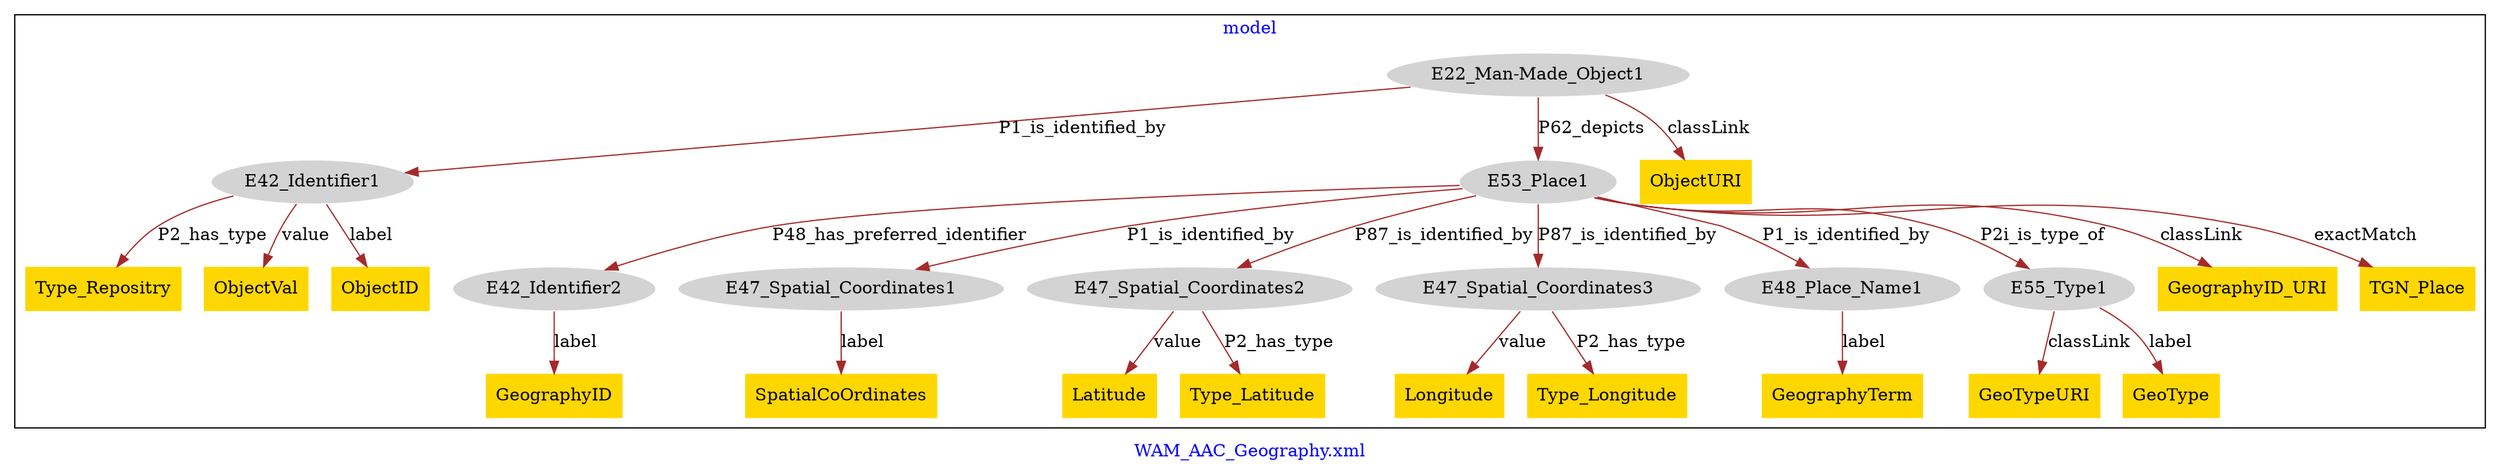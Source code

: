 digraph n0 {
fontcolor="blue"
remincross="true"
label="WAM_AAC_Geography.xml"
subgraph cluster {
label="model"
n2[style="filled",color="white",fillcolor="lightgray",label="E22_Man-Made_Object1"];
n3[style="filled",color="white",fillcolor="lightgray",label="E42_Identifier1"];
n4[style="filled",color="white",fillcolor="lightgray",label="E53_Place1"];
n5[style="filled",color="white",fillcolor="lightgray",label="E42_Identifier2"];
n6[style="filled",color="white",fillcolor="lightgray",label="E47_Spatial_Coordinates1"];
n7[style="filled",color="white",fillcolor="lightgray",label="E47_Spatial_Coordinates2"];
n8[style="filled",color="white",fillcolor="lightgray",label="E47_Spatial_Coordinates3"];
n9[style="filled",color="white",fillcolor="lightgray",label="E48_Place_Name1"];
n10[style="filled",color="white",fillcolor="lightgray",label="E55_Type1"];
n11[shape="plaintext",style="filled",fillcolor="gold",label="Type_Repositry"];
n12[shape="plaintext",style="filled",fillcolor="gold",label="GeographyTerm"];
n13[shape="plaintext",style="filled",fillcolor="gold",label="Longitude"];
n14[shape="plaintext",style="filled",fillcolor="gold",label="GeographyID"];
n15[shape="plaintext",style="filled",fillcolor="gold",label="Latitude"];
n16[shape="plaintext",style="filled",fillcolor="gold",label="Type_Longitude"];
n17[shape="plaintext",style="filled",fillcolor="gold",label="Type_Latitude"];
n18[shape="plaintext",style="filled",fillcolor="gold",label="GeoTypeURI"];
n19[shape="plaintext",style="filled",fillcolor="gold",label="GeographyID_URI"];
n20[shape="plaintext",style="filled",fillcolor="gold",label="SpatialCoOrdinates"];
n21[shape="plaintext",style="filled",fillcolor="gold",label="TGN_Place"];
n22[shape="plaintext",style="filled",fillcolor="gold",label="ObjectURI"];
n23[shape="plaintext",style="filled",fillcolor="gold",label="ObjectVal"];
n24[shape="plaintext",style="filled",fillcolor="gold",label="ObjectID"];
n25[shape="plaintext",style="filled",fillcolor="gold",label="GeoType"];
}
n2 -> n3[color="brown",fontcolor="black",label="P1_is_identified_by"]
n2 -> n4[color="brown",fontcolor="black",label="P62_depicts"]
n4 -> n5[color="brown",fontcolor="black",label="P48_has_preferred_identifier"]
n4 -> n6[color="brown",fontcolor="black",label="P1_is_identified_by"]
n4 -> n7[color="brown",fontcolor="black",label="P87_is_identified_by"]
n4 -> n8[color="brown",fontcolor="black",label="P87_is_identified_by"]
n4 -> n9[color="brown",fontcolor="black",label="P1_is_identified_by"]
n4 -> n10[color="brown",fontcolor="black",label="P2i_is_type_of"]
n3 -> n11[color="brown",fontcolor="black",label="P2_has_type"]
n9 -> n12[color="brown",fontcolor="black",label="label"]
n8 -> n13[color="brown",fontcolor="black",label="value"]
n5 -> n14[color="brown",fontcolor="black",label="label"]
n7 -> n15[color="brown",fontcolor="black",label="value"]
n8 -> n16[color="brown",fontcolor="black",label="P2_has_type"]
n7 -> n17[color="brown",fontcolor="black",label="P2_has_type"]
n10 -> n18[color="brown",fontcolor="black",label="classLink"]
n4 -> n19[color="brown",fontcolor="black",label="classLink"]
n6 -> n20[color="brown",fontcolor="black",label="label"]
n4 -> n21[color="brown",fontcolor="black",label="exactMatch"]
n2 -> n22[color="brown",fontcolor="black",label="classLink"]
n3 -> n23[color="brown",fontcolor="black",label="value"]
n3 -> n24[color="brown",fontcolor="black",label="label"]
n10 -> n25[color="brown",fontcolor="black",label="label"]
}
